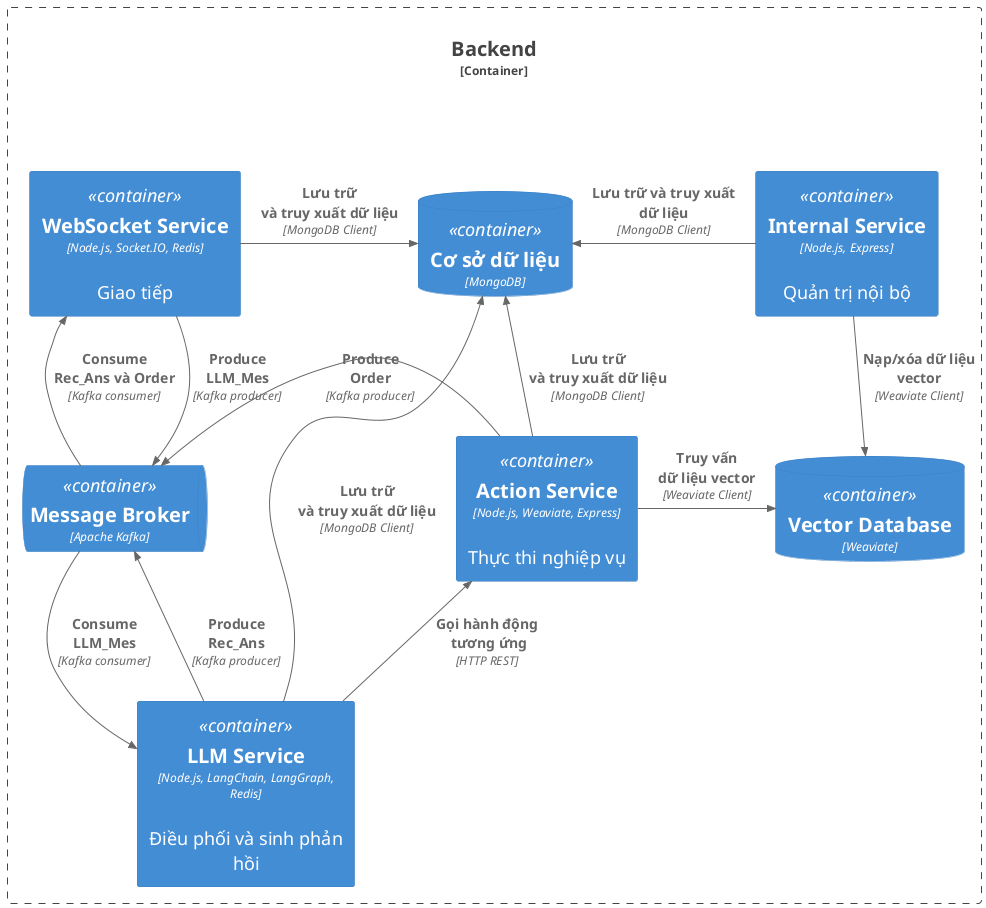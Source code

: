 @startuml
!include <C4/C4_Container>

' === Font & Layout tuning ===
skinparam DefaultFontSize 18
skinparam ComponentFontSize 20
skinparam ArrowFontSize 14
skinparam NoteFontSize 14
skinparam Padding 2
skinparam NodeMargin 2
skinparam ComponentSpacing 5

Container_Boundary(Backend,"Backend") {
    Container(internal, "Internal Service", "Node.js, Express", "Quản trị nội bộ")
    Container(ws, "WebSocket Service", "Node.js, Socket.IO, Redis", "Giao tiếp")
    Container(action, "Action Service", "Node.js, Weaviate, Express", "Thực thi nghiệp vụ")
    Container(ansgen, "LLM Service", "Node.js, LangChain, LangGraph, Redis", "Điều phối và sinh phản hồi")
    ContainerQueue(kafka, "Message Broker", "Apache Kafka")
    ContainerDb(db, "Cơ sở dữ liệu", "MongoDB")
    ContainerDb(weaviate, "Vector Database", "Weaviate")

    Rel_U(ansgen, db, "Lưu trữ\nvà truy xuất dữ liệu", "MongoDB Client")
    Rel_R(ws, kafka, "Produce\nLLM_Mes", "Kafka producer")
    Rel_L(kafka, ws, "Consume\nRec_Ans và Order", "Kafka consumer")
    Rel_D(kafka, ansgen, "Consume\nLLM_Mes", "Kafka consumer")
    Rel_U(ansgen, kafka, "Produce\nRec_Ans", "Kafka producer")
    Rel_L(ansgen, action, "Gọi hành động\n tương ứng", "HTTP REST")
    Rel_R(action, kafka, "Produce\nOrder", "Kafka producer")
    Rel_L(internal, db, "Lưu trữ và truy xuất dữ liệu", "MongoDB Client")
    Rel_U(action, db, "Lưu trữ\nvà truy xuất dữ liệu", "MongoDB Client")
    Rel_R(ws, db, "Lưu trữ\nvà truy xuất dữ liệu", "MongoDB Client")
    Rel_D(internal, weaviate, "Nạp/xóa dữ liệu vector", "Weaviate Client")
    Rel_R(action, weaviate, "Truy vấn\ndữ liệu vector", "Weaviate Client")

}
@enduml
